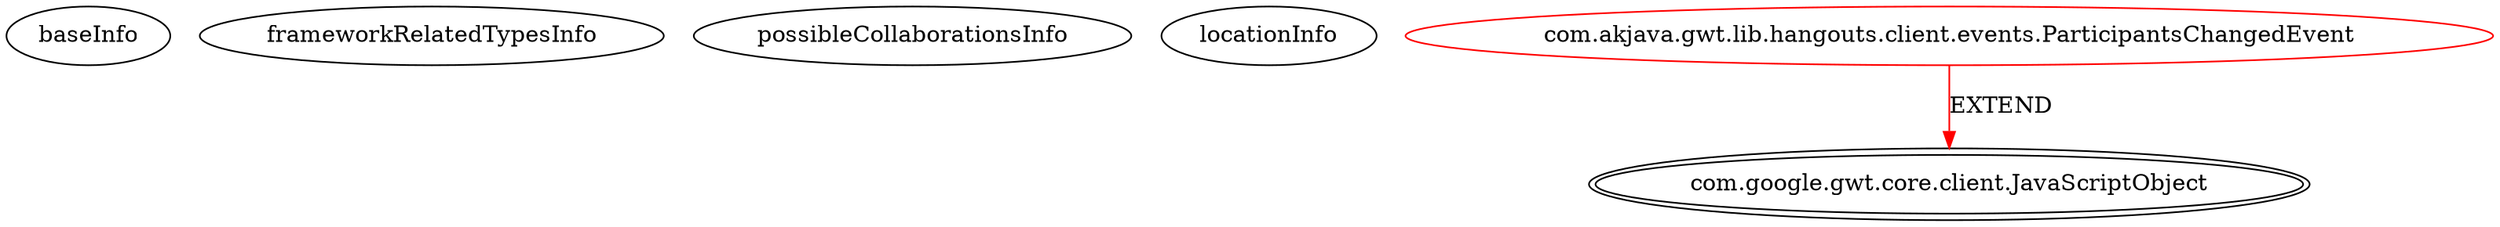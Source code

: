 digraph {
baseInfo[graphId=615,category="extension_graph",isAnonymous=false,possibleRelation=false]
frameworkRelatedTypesInfo[0="com.google.gwt.core.client.JavaScriptObject"]
possibleCollaborationsInfo[]
locationInfo[projectName="akjava-GWT-Hangouts",filePath="/akjava-GWT-Hangouts/GWT-Hangouts-master/src/com/akjava/gwt/lib/hangouts/client/events/ParticipantsChangedEvent.java",contextSignature="ParticipantsChangedEvent",graphId="615"]
0[label="com.akjava.gwt.lib.hangouts.client.events.ParticipantsChangedEvent",vertexType="ROOT_CLIENT_CLASS_DECLARATION",isFrameworkType=false,color=red]
1[label="com.google.gwt.core.client.JavaScriptObject",vertexType="FRAMEWORK_CLASS_TYPE",isFrameworkType=true,peripheries=2]
0->1[label="EXTEND",color=red]
}
